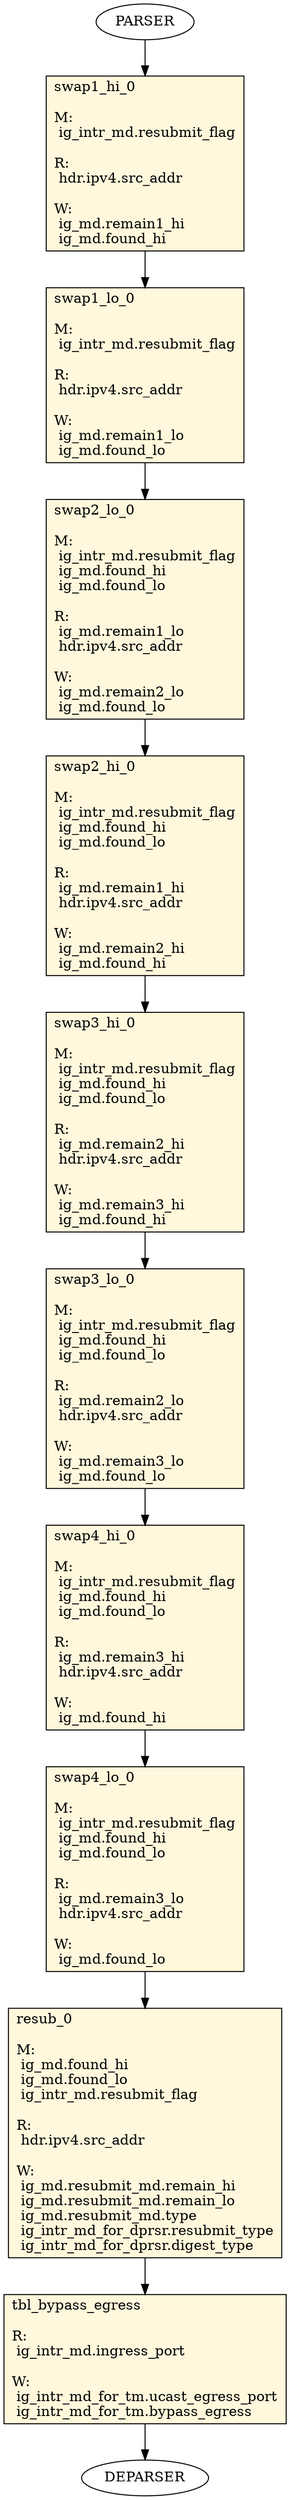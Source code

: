 digraph ingress {
swap1_hi_0 [ shape=record, style="filled", fillcolor=cornsilk, label="swap1_hi_0\l\l
M:\l
 ig_intr_md.resubmit_flag\l
\lR:\l
 hdr.ipv4.src_addr\l
\lW:\l
 ig_md.remain1_hi\l
 ig_md.found_hi\l
 "];
swap1_lo_0 [ shape=record, style="filled", fillcolor=cornsilk, label="swap1_lo_0\l\l
M:\l
 ig_intr_md.resubmit_flag\l
\lR:\l
 hdr.ipv4.src_addr\l
\lW:\l
 ig_md.remain1_lo\l
 ig_md.found_lo\l
 "];
swap2_lo_0 [ shape=record, style="filled", fillcolor=cornsilk, label="swap2_lo_0\l\l
M:\l
 ig_intr_md.resubmit_flag\l
 ig_md.found_hi\l
 ig_md.found_lo\l
\lR:\l
 ig_md.remain1_lo\l
 hdr.ipv4.src_addr\l
\lW:\l
 ig_md.remain2_lo\l
 ig_md.found_lo\l
 "];
swap2_hi_0 [ shape=record, style="filled", fillcolor=cornsilk, label="swap2_hi_0\l\l
M:\l
 ig_intr_md.resubmit_flag\l
 ig_md.found_hi\l
 ig_md.found_lo\l
\lR:\l
 ig_md.remain1_hi\l
 hdr.ipv4.src_addr\l
\lW:\l
 ig_md.remain2_hi\l
 ig_md.found_hi\l
 "];
swap3_hi_0 [ shape=record, style="filled", fillcolor=cornsilk, label="swap3_hi_0\l\l
M:\l
 ig_intr_md.resubmit_flag\l
 ig_md.found_hi\l
 ig_md.found_lo\l
\lR:\l
 ig_md.remain2_hi\l
 hdr.ipv4.src_addr\l
\lW:\l
 ig_md.remain3_hi\l
 ig_md.found_hi\l
 "];
swap3_lo_0 [ shape=record, style="filled", fillcolor=cornsilk, label="swap3_lo_0\l\l
M:\l
 ig_intr_md.resubmit_flag\l
 ig_md.found_hi\l
 ig_md.found_lo\l
\lR:\l
 ig_md.remain2_lo\l
 hdr.ipv4.src_addr\l
\lW:\l
 ig_md.remain3_lo\l
 ig_md.found_lo\l
 "];
swap4_hi_0 [ shape=record, style="filled", fillcolor=cornsilk, label="swap4_hi_0\l\l
M:\l
 ig_intr_md.resubmit_flag\l
 ig_md.found_hi\l
 ig_md.found_lo\l
\lR:\l
 ig_md.remain3_hi\l
 hdr.ipv4.src_addr\l
\lW:\l
 ig_md.found_hi\l
 "];
swap4_lo_0 [ shape=record, style="filled", fillcolor=cornsilk, label="swap4_lo_0\l\l
M:\l
 ig_intr_md.resubmit_flag\l
 ig_md.found_hi\l
 ig_md.found_lo\l
\lR:\l
 ig_md.remain3_lo\l
 hdr.ipv4.src_addr\l
\lW:\l
 ig_md.found_lo\l
 "];
resub_0 [ shape=record, style="filled", fillcolor=cornsilk, label="resub_0\l\l
M:\l
 ig_md.found_hi\l
 ig_md.found_lo\l
 ig_intr_md.resubmit_flag\l
\lR:\l
 hdr.ipv4.src_addr\l
\lW:\l
 ig_md.resubmit_md.remain_hi\l
 ig_md.resubmit_md.remain_lo\l
 ig_md.resubmit_md.type\l
 ig_intr_md_for_dprsr.resubmit_type\l
 ig_intr_md_for_dprsr.digest_type\l
 "];
tbl_bypass_egress [ shape=record, style="filled", fillcolor=cornsilk, label="tbl_bypass_egress\l\l
R:\l
 ig_intr_md.ingress_port\l
\lW:\l
 ig_intr_md_for_tm.ucast_egress_port\l
 ig_intr_md_for_tm.bypass_egress\l
 "];
    PARSER -> swap1_hi_0
    swap1_hi_0 -> swap1_lo_0
    swap1_lo_0 -> swap2_lo_0
    swap2_lo_0 -> swap2_hi_0
    swap2_hi_0 -> swap3_hi_0
    swap3_hi_0 -> swap3_lo_0
    swap3_lo_0 -> swap4_hi_0
    swap4_hi_0 -> swap4_lo_0
    swap4_lo_0 -> resub_0
    resub_0 -> tbl_bypass_egress
    tbl_bypass_egress -> DEPARSER
}
